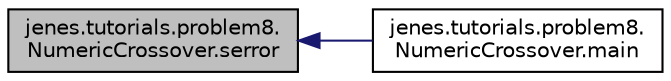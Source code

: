 digraph "jenes.tutorials.problem8.NumericCrossover.serror"
{
  edge [fontname="Helvetica",fontsize="10",labelfontname="Helvetica",labelfontsize="10"];
  node [fontname="Helvetica",fontsize="10",shape=record];
  rankdir="LR";
  Node1 [label="jenes.tutorials.problem8.\lNumericCrossover.serror",height=0.2,width=0.4,color="black", fillcolor="grey75", style="filled" fontcolor="black"];
  Node1 -> Node2 [dir="back",color="midnightblue",fontsize="10",style="solid",fontname="Helvetica"];
  Node2 [label="jenes.tutorials.problem8.\lNumericCrossover.main",height=0.2,width=0.4,color="black", fillcolor="white", style="filled",URL="$classjenes_1_1tutorials_1_1problem8_1_1_numeric_crossover.html#a11da9d09414921591a53cddb601cc203"];
}
